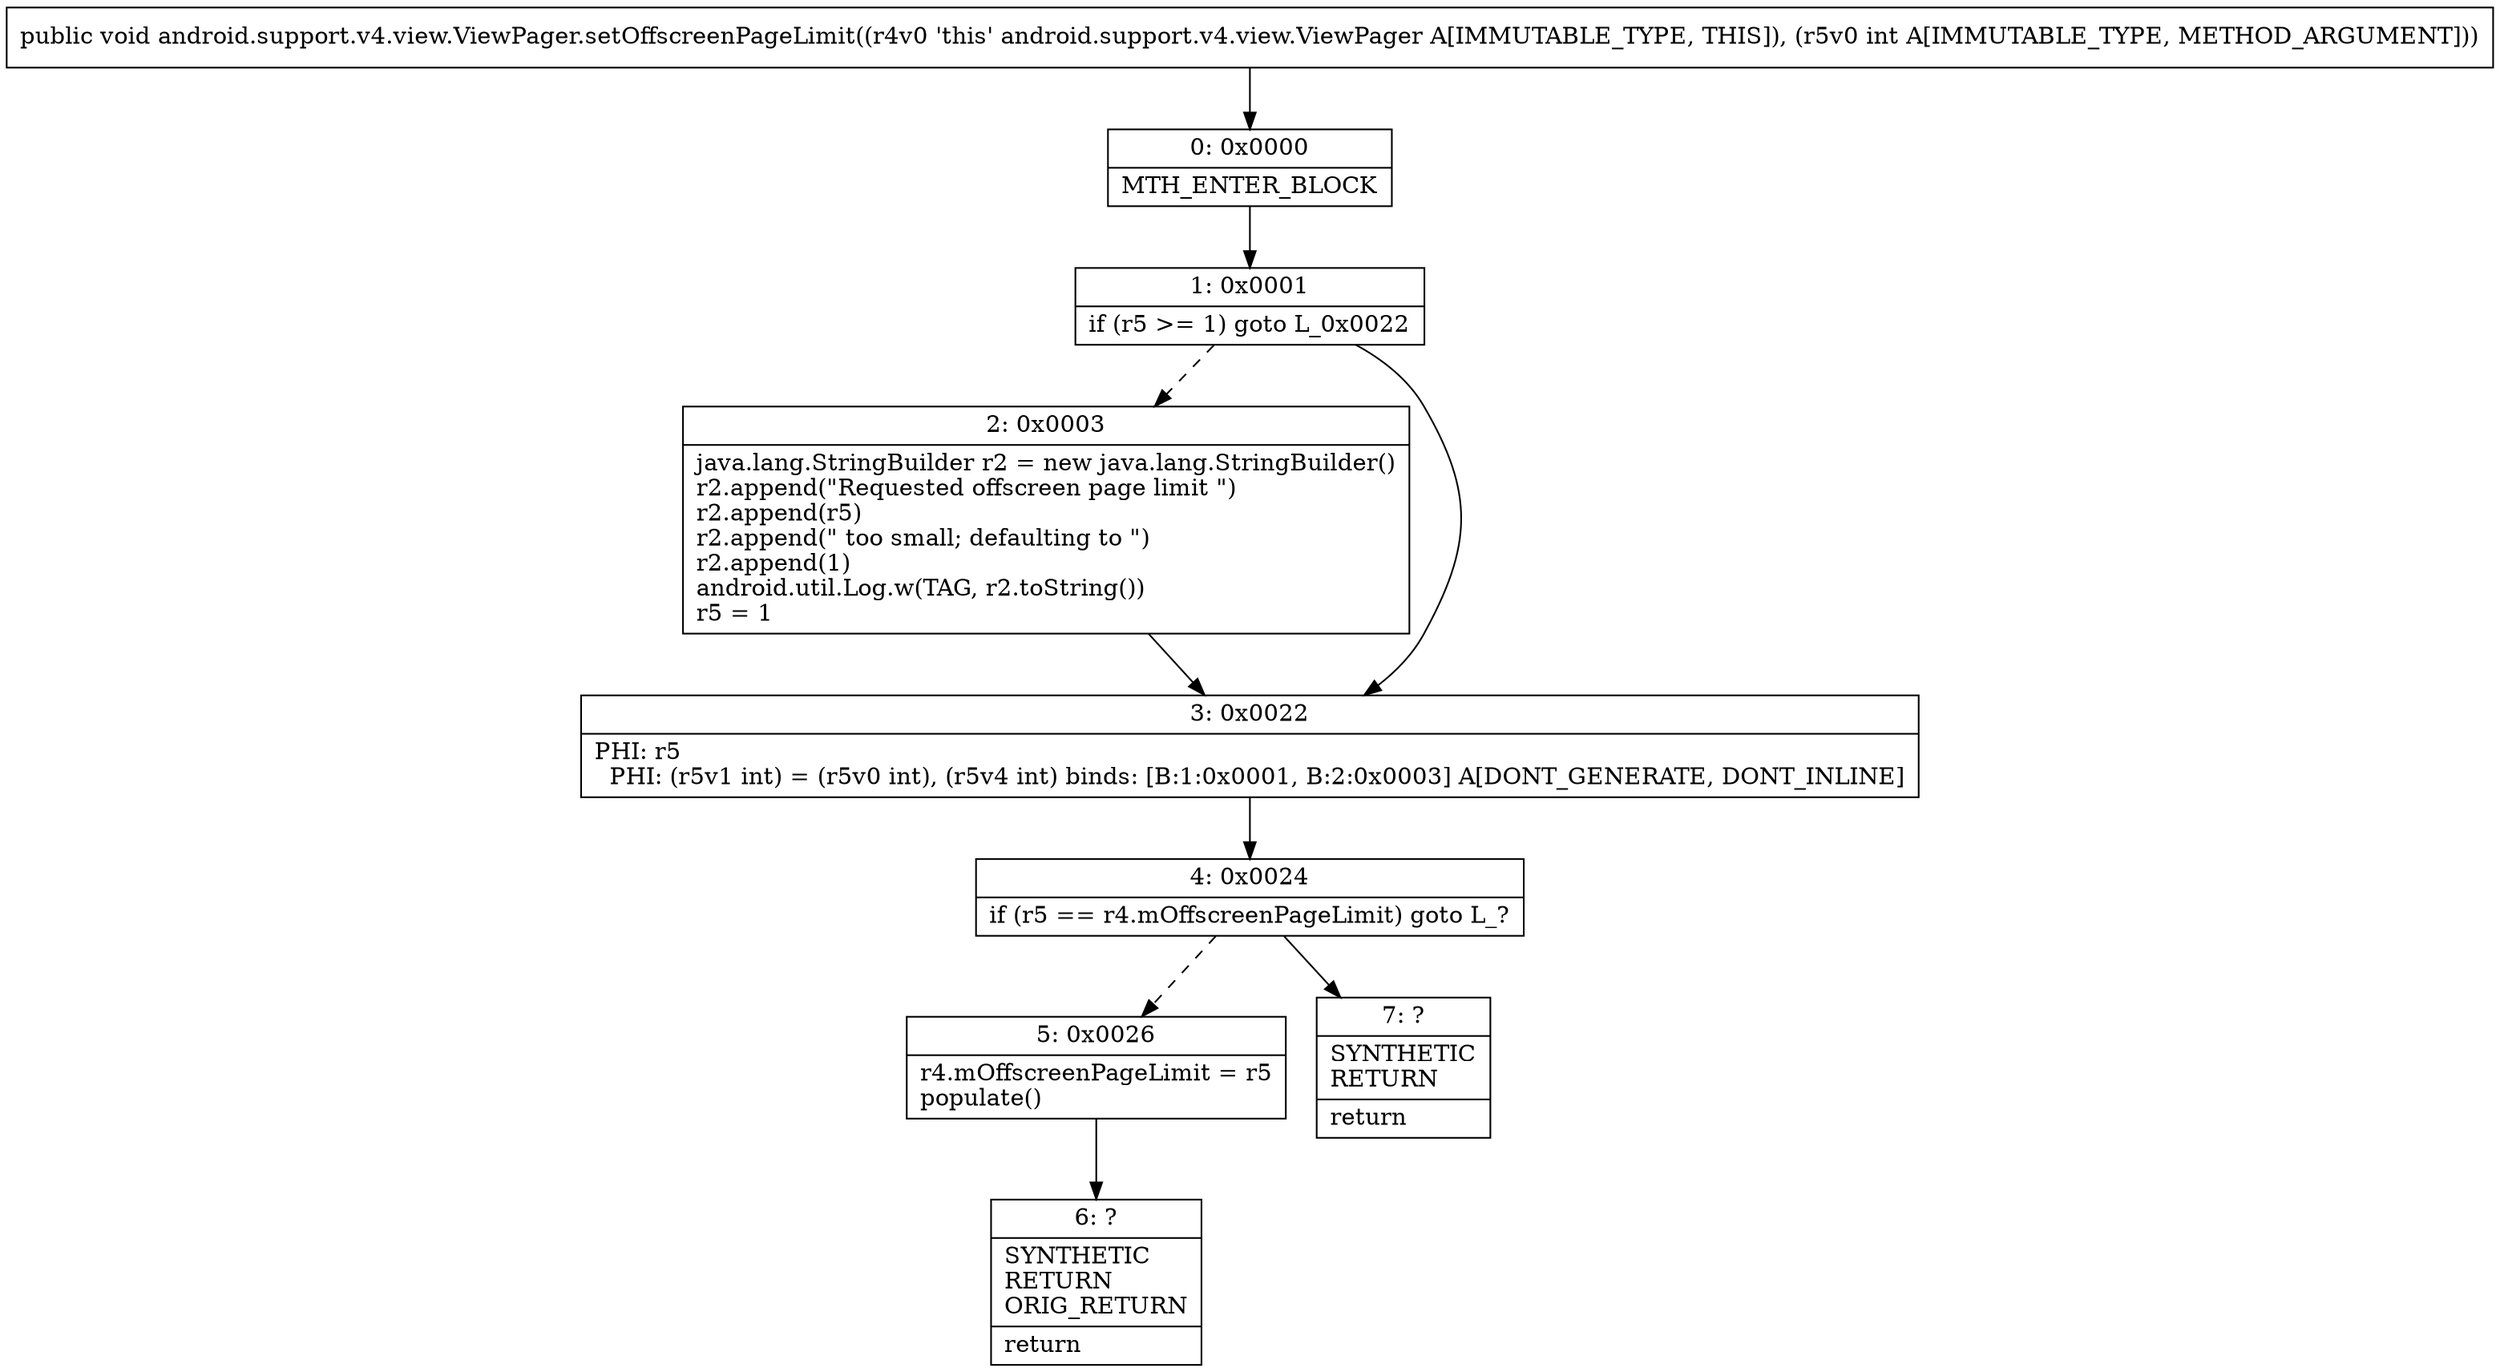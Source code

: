 digraph "CFG forandroid.support.v4.view.ViewPager.setOffscreenPageLimit(I)V" {
Node_0 [shape=record,label="{0\:\ 0x0000|MTH_ENTER_BLOCK\l}"];
Node_1 [shape=record,label="{1\:\ 0x0001|if (r5 \>= 1) goto L_0x0022\l}"];
Node_2 [shape=record,label="{2\:\ 0x0003|java.lang.StringBuilder r2 = new java.lang.StringBuilder()\lr2.append(\"Requested offscreen page limit \")\lr2.append(r5)\lr2.append(\" too small; defaulting to \")\lr2.append(1)\landroid.util.Log.w(TAG, r2.toString())\lr5 = 1\l}"];
Node_3 [shape=record,label="{3\:\ 0x0022|PHI: r5 \l  PHI: (r5v1 int) = (r5v0 int), (r5v4 int) binds: [B:1:0x0001, B:2:0x0003] A[DONT_GENERATE, DONT_INLINE]\l}"];
Node_4 [shape=record,label="{4\:\ 0x0024|if (r5 == r4.mOffscreenPageLimit) goto L_?\l}"];
Node_5 [shape=record,label="{5\:\ 0x0026|r4.mOffscreenPageLimit = r5\lpopulate()\l}"];
Node_6 [shape=record,label="{6\:\ ?|SYNTHETIC\lRETURN\lORIG_RETURN\l|return\l}"];
Node_7 [shape=record,label="{7\:\ ?|SYNTHETIC\lRETURN\l|return\l}"];
MethodNode[shape=record,label="{public void android.support.v4.view.ViewPager.setOffscreenPageLimit((r4v0 'this' android.support.v4.view.ViewPager A[IMMUTABLE_TYPE, THIS]), (r5v0 int A[IMMUTABLE_TYPE, METHOD_ARGUMENT])) }"];
MethodNode -> Node_0;
Node_0 -> Node_1;
Node_1 -> Node_2[style=dashed];
Node_1 -> Node_3;
Node_2 -> Node_3;
Node_3 -> Node_4;
Node_4 -> Node_5[style=dashed];
Node_4 -> Node_7;
Node_5 -> Node_6;
}

